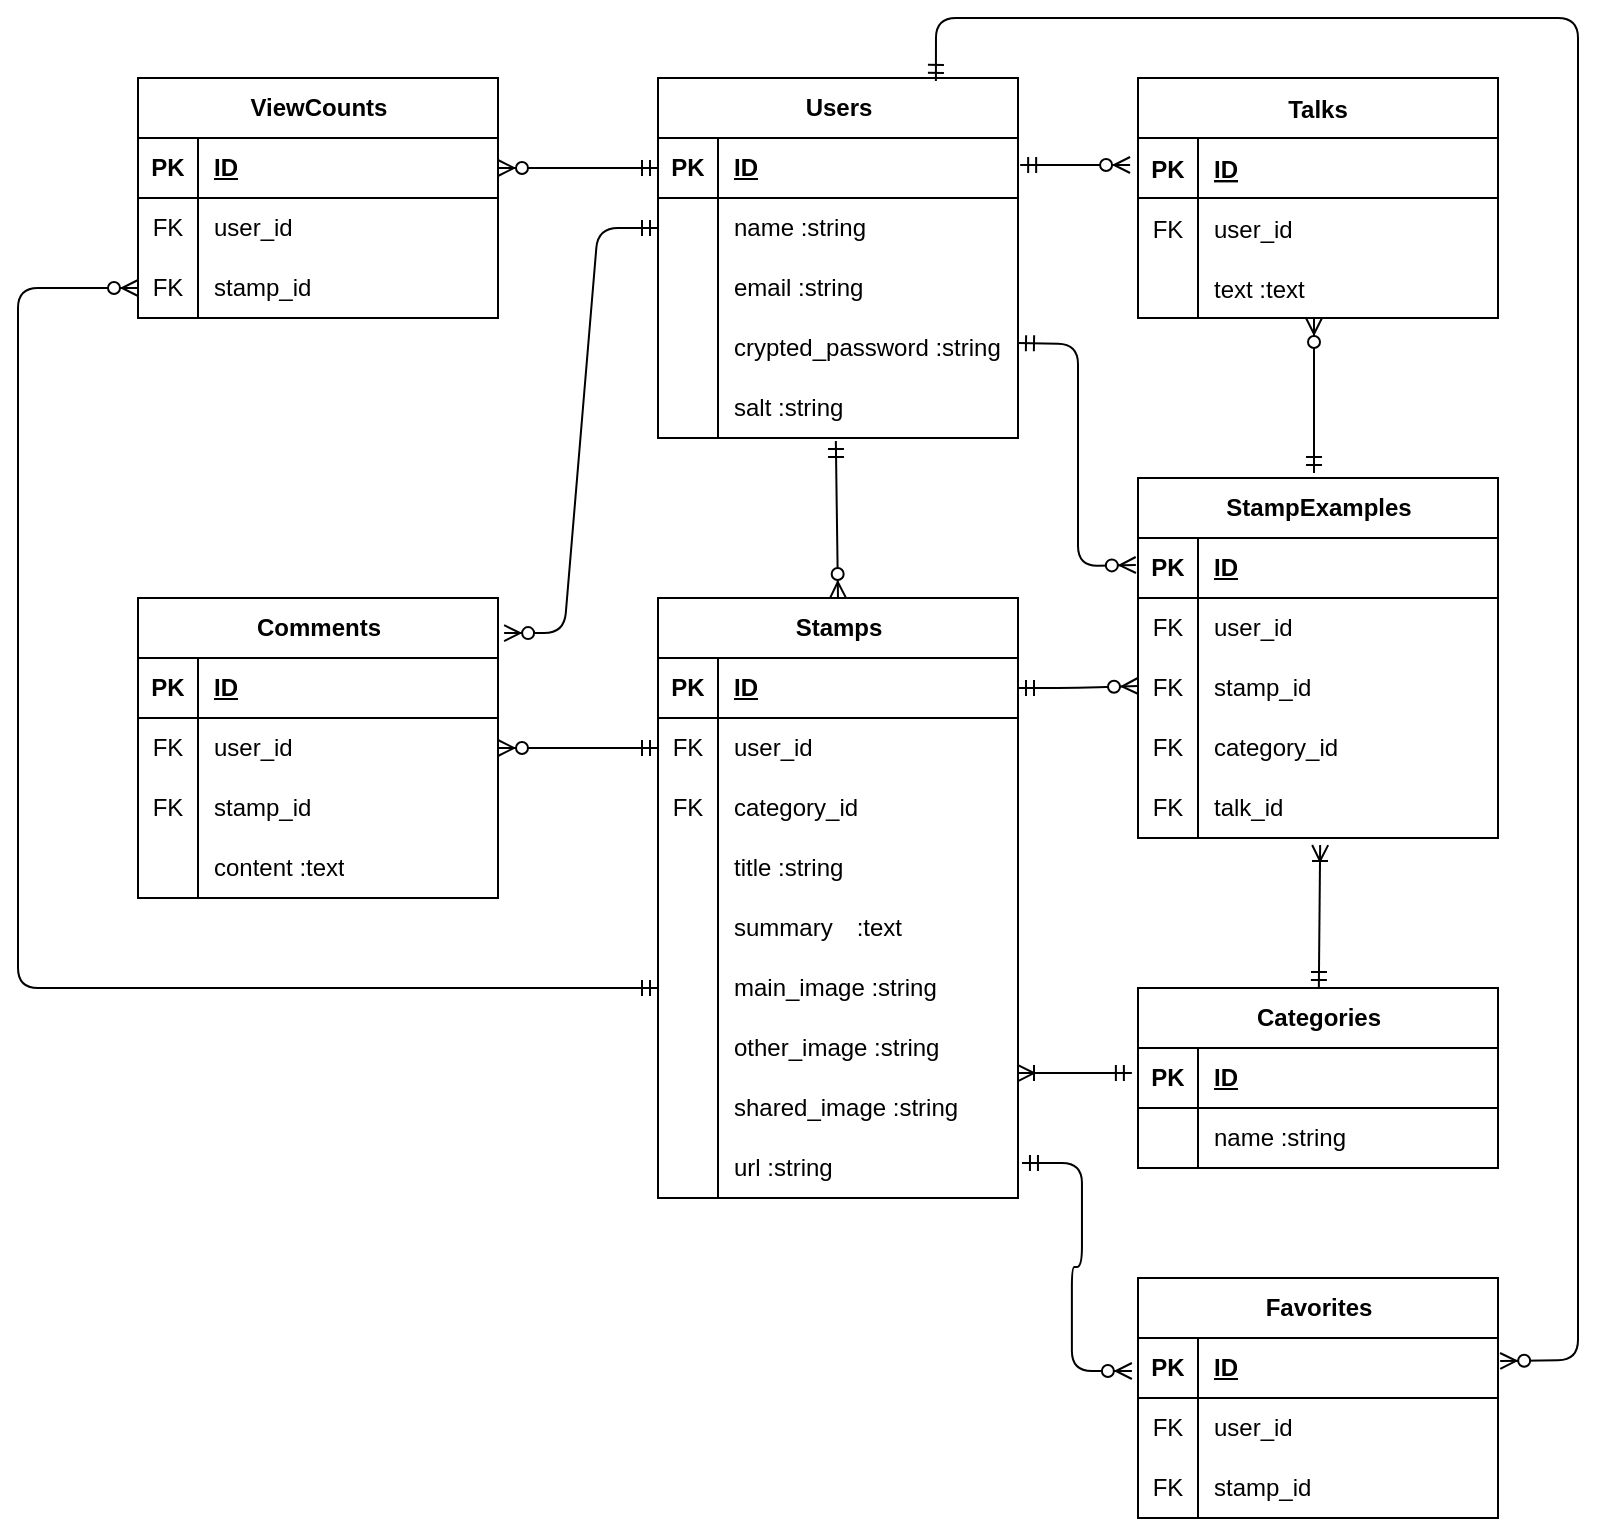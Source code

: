 <mxfile>
    <diagram name="ページ1" id="qMQs6LnfJDLGMekDHOtH">
        <mxGraphModel dx="736" dy="629" grid="1" gridSize="10" guides="1" tooltips="1" connect="0" arrows="1" fold="1" page="1" pageScale="1" pageWidth="827" pageHeight="1169" background="none" math="0" shadow="0">
            <root>
                <mxCell id="0"/>
                <mxCell id="1" parent="0"/>
                <mxCell id="DYSE0-LtlZ-9o9hqrXtO-1" value="Users" style="shape=table;startSize=30;container=1;collapsible=1;childLayout=tableLayout;fixedRows=1;rowLines=0;fontStyle=1;align=center;resizeLast=1;html=1;" parent="1" vertex="1">
                    <mxGeometry x="330" y="40" width="180" height="180" as="geometry">
                        <mxRectangle x="320" y="240" width="70" height="30" as="alternateBounds"/>
                    </mxGeometry>
                </mxCell>
                <mxCell id="DYSE0-LtlZ-9o9hqrXtO-2" value="" style="shape=tableRow;horizontal=0;startSize=0;swimlaneHead=0;swimlaneBody=0;fillColor=none;collapsible=0;dropTarget=0;points=[[0,0.5],[1,0.5]];portConstraint=eastwest;top=0;left=0;right=0;bottom=1;" parent="DYSE0-LtlZ-9o9hqrXtO-1" vertex="1">
                    <mxGeometry y="30" width="180" height="30" as="geometry"/>
                </mxCell>
                <mxCell id="DYSE0-LtlZ-9o9hqrXtO-3" value="PK" style="shape=partialRectangle;connectable=0;fillColor=none;top=0;left=0;bottom=0;right=0;fontStyle=1;overflow=hidden;whiteSpace=wrap;html=1;" parent="DYSE0-LtlZ-9o9hqrXtO-2" vertex="1">
                    <mxGeometry width="30" height="30" as="geometry">
                        <mxRectangle width="30" height="30" as="alternateBounds"/>
                    </mxGeometry>
                </mxCell>
                <mxCell id="DYSE0-LtlZ-9o9hqrXtO-4" value="ID" style="shape=partialRectangle;connectable=0;fillColor=none;top=0;left=0;bottom=0;right=0;align=left;spacingLeft=6;fontStyle=5;overflow=hidden;whiteSpace=wrap;html=1;" parent="DYSE0-LtlZ-9o9hqrXtO-2" vertex="1">
                    <mxGeometry x="30" width="150" height="30" as="geometry">
                        <mxRectangle width="150" height="30" as="alternateBounds"/>
                    </mxGeometry>
                </mxCell>
                <mxCell id="DYSE0-LtlZ-9o9hqrXtO-5" value="" style="shape=tableRow;horizontal=0;startSize=0;swimlaneHead=0;swimlaneBody=0;fillColor=none;collapsible=0;dropTarget=0;points=[[0,0.5],[1,0.5]];portConstraint=eastwest;top=0;left=0;right=0;bottom=0;" parent="DYSE0-LtlZ-9o9hqrXtO-1" vertex="1">
                    <mxGeometry y="60" width="180" height="30" as="geometry"/>
                </mxCell>
                <mxCell id="DYSE0-LtlZ-9o9hqrXtO-6" value="" style="shape=partialRectangle;connectable=0;fillColor=none;top=0;left=0;bottom=0;right=0;editable=1;overflow=hidden;whiteSpace=wrap;html=1;" parent="DYSE0-LtlZ-9o9hqrXtO-5" vertex="1">
                    <mxGeometry width="30" height="30" as="geometry">
                        <mxRectangle width="30" height="30" as="alternateBounds"/>
                    </mxGeometry>
                </mxCell>
                <mxCell id="DYSE0-LtlZ-9o9hqrXtO-7" value="name :string" style="shape=partialRectangle;connectable=0;fillColor=none;top=0;left=0;bottom=0;right=0;align=left;spacingLeft=6;overflow=hidden;whiteSpace=wrap;html=1;strokeColor=#000000;" parent="DYSE0-LtlZ-9o9hqrXtO-5" vertex="1">
                    <mxGeometry x="30" width="150" height="30" as="geometry">
                        <mxRectangle width="150" height="30" as="alternateBounds"/>
                    </mxGeometry>
                </mxCell>
                <mxCell id="DYSE0-LtlZ-9o9hqrXtO-8" value="" style="shape=tableRow;horizontal=0;startSize=0;swimlaneHead=0;swimlaneBody=0;fillColor=none;collapsible=0;dropTarget=0;points=[[0,0.5],[1,0.5]];portConstraint=eastwest;top=0;left=0;right=0;bottom=0;" parent="DYSE0-LtlZ-9o9hqrXtO-1" vertex="1">
                    <mxGeometry y="90" width="180" height="30" as="geometry"/>
                </mxCell>
                <mxCell id="DYSE0-LtlZ-9o9hqrXtO-9" value="" style="shape=partialRectangle;connectable=0;fillColor=none;top=0;left=0;bottom=0;right=0;editable=1;overflow=hidden;whiteSpace=wrap;html=1;" parent="DYSE0-LtlZ-9o9hqrXtO-8" vertex="1">
                    <mxGeometry width="30" height="30" as="geometry">
                        <mxRectangle width="30" height="30" as="alternateBounds"/>
                    </mxGeometry>
                </mxCell>
                <mxCell id="DYSE0-LtlZ-9o9hqrXtO-10" value="email :string" style="shape=partialRectangle;connectable=0;fillColor=none;top=0;left=0;bottom=0;right=0;align=left;spacingLeft=6;overflow=hidden;whiteSpace=wrap;html=1;" parent="DYSE0-LtlZ-9o9hqrXtO-8" vertex="1">
                    <mxGeometry x="30" width="150" height="30" as="geometry">
                        <mxRectangle width="150" height="30" as="alternateBounds"/>
                    </mxGeometry>
                </mxCell>
                <mxCell id="DYSE0-LtlZ-9o9hqrXtO-11" value="" style="shape=tableRow;horizontal=0;startSize=0;swimlaneHead=0;swimlaneBody=0;fillColor=none;collapsible=0;dropTarget=0;points=[[0,0.5],[1,0.5]];portConstraint=eastwest;top=0;left=0;right=0;bottom=0;" parent="DYSE0-LtlZ-9o9hqrXtO-1" vertex="1">
                    <mxGeometry y="120" width="180" height="30" as="geometry"/>
                </mxCell>
                <mxCell id="DYSE0-LtlZ-9o9hqrXtO-12" value="" style="shape=partialRectangle;connectable=0;fillColor=none;top=0;left=0;bottom=0;right=0;editable=1;overflow=hidden;whiteSpace=wrap;html=1;" parent="DYSE0-LtlZ-9o9hqrXtO-11" vertex="1">
                    <mxGeometry width="30" height="30" as="geometry">
                        <mxRectangle width="30" height="30" as="alternateBounds"/>
                    </mxGeometry>
                </mxCell>
                <mxCell id="DYSE0-LtlZ-9o9hqrXtO-13" value="crypted_password :string" style="shape=partialRectangle;connectable=0;fillColor=none;top=0;left=0;bottom=0;right=0;align=left;spacingLeft=6;overflow=hidden;whiteSpace=wrap;html=1;" parent="DYSE0-LtlZ-9o9hqrXtO-11" vertex="1">
                    <mxGeometry x="30" width="150" height="30" as="geometry">
                        <mxRectangle width="150" height="30" as="alternateBounds"/>
                    </mxGeometry>
                </mxCell>
                <mxCell id="DYSE0-LtlZ-9o9hqrXtO-28" style="shape=tableRow;horizontal=0;startSize=0;swimlaneHead=0;swimlaneBody=0;fillColor=none;collapsible=0;dropTarget=0;points=[[0,0.5],[1,0.5]];portConstraint=eastwest;top=0;left=0;right=0;bottom=0;" parent="DYSE0-LtlZ-9o9hqrXtO-1" vertex="1">
                    <mxGeometry y="150" width="180" height="30" as="geometry"/>
                </mxCell>
                <mxCell id="DYSE0-LtlZ-9o9hqrXtO-29" style="shape=partialRectangle;connectable=0;fillColor=none;top=0;left=0;bottom=0;right=0;editable=1;overflow=hidden;whiteSpace=wrap;html=1;" parent="DYSE0-LtlZ-9o9hqrXtO-28" vertex="1">
                    <mxGeometry width="30" height="30" as="geometry">
                        <mxRectangle width="30" height="30" as="alternateBounds"/>
                    </mxGeometry>
                </mxCell>
                <mxCell id="DYSE0-LtlZ-9o9hqrXtO-30" value="salt :string" style="shape=partialRectangle;connectable=0;fillColor=none;top=0;left=0;bottom=0;right=0;align=left;spacingLeft=6;overflow=hidden;whiteSpace=wrap;html=1;" parent="DYSE0-LtlZ-9o9hqrXtO-28" vertex="1">
                    <mxGeometry x="30" width="150" height="30" as="geometry">
                        <mxRectangle width="150" height="30" as="alternateBounds"/>
                    </mxGeometry>
                </mxCell>
                <mxCell id="DYSE0-LtlZ-9o9hqrXtO-53" value="Categories" style="shape=table;startSize=30;container=1;collapsible=1;childLayout=tableLayout;fixedRows=1;rowLines=0;fontStyle=1;align=center;resizeLast=1;html=1;" parent="1" vertex="1">
                    <mxGeometry x="570" y="495" width="180" height="90" as="geometry"/>
                </mxCell>
                <mxCell id="DYSE0-LtlZ-9o9hqrXtO-54" value="" style="shape=tableRow;horizontal=0;startSize=0;swimlaneHead=0;swimlaneBody=0;fillColor=none;collapsible=0;dropTarget=0;points=[[0,0.5],[1,0.5]];portConstraint=eastwest;top=0;left=0;right=0;bottom=1;" parent="DYSE0-LtlZ-9o9hqrXtO-53" vertex="1">
                    <mxGeometry y="30" width="180" height="30" as="geometry"/>
                </mxCell>
                <mxCell id="DYSE0-LtlZ-9o9hqrXtO-55" value="PK" style="shape=partialRectangle;connectable=0;fillColor=none;top=0;left=0;bottom=0;right=0;fontStyle=1;overflow=hidden;whiteSpace=wrap;html=1;" parent="DYSE0-LtlZ-9o9hqrXtO-54" vertex="1">
                    <mxGeometry width="30" height="30" as="geometry">
                        <mxRectangle width="30" height="30" as="alternateBounds"/>
                    </mxGeometry>
                </mxCell>
                <mxCell id="DYSE0-LtlZ-9o9hqrXtO-56" value="ID" style="shape=partialRectangle;connectable=0;fillColor=none;top=0;left=0;bottom=0;right=0;align=left;spacingLeft=6;fontStyle=5;overflow=hidden;whiteSpace=wrap;html=1;" parent="DYSE0-LtlZ-9o9hqrXtO-54" vertex="1">
                    <mxGeometry x="30" width="150" height="30" as="geometry">
                        <mxRectangle width="150" height="30" as="alternateBounds"/>
                    </mxGeometry>
                </mxCell>
                <mxCell id="DYSE0-LtlZ-9o9hqrXtO-57" value="" style="shape=tableRow;horizontal=0;startSize=0;swimlaneHead=0;swimlaneBody=0;fillColor=none;collapsible=0;dropTarget=0;points=[[0,0.5],[1,0.5]];portConstraint=eastwest;top=0;left=0;right=0;bottom=0;" parent="DYSE0-LtlZ-9o9hqrXtO-53" vertex="1">
                    <mxGeometry y="60" width="180" height="30" as="geometry"/>
                </mxCell>
                <mxCell id="DYSE0-LtlZ-9o9hqrXtO-58" value="" style="shape=partialRectangle;connectable=0;fillColor=none;top=0;left=0;bottom=0;right=0;editable=1;overflow=hidden;whiteSpace=wrap;html=1;" parent="DYSE0-LtlZ-9o9hqrXtO-57" vertex="1">
                    <mxGeometry width="30" height="30" as="geometry">
                        <mxRectangle width="30" height="30" as="alternateBounds"/>
                    </mxGeometry>
                </mxCell>
                <mxCell id="DYSE0-LtlZ-9o9hqrXtO-59" value="name :string" style="shape=partialRectangle;connectable=0;fillColor=none;top=0;left=0;bottom=0;right=0;align=left;spacingLeft=6;overflow=hidden;whiteSpace=wrap;html=1;" parent="DYSE0-LtlZ-9o9hqrXtO-57" vertex="1">
                    <mxGeometry x="30" width="150" height="30" as="geometry">
                        <mxRectangle width="150" height="30" as="alternateBounds"/>
                    </mxGeometry>
                </mxCell>
                <mxCell id="DYSE0-LtlZ-9o9hqrXtO-66" value="StampExamples" style="shape=table;startSize=30;container=1;collapsible=1;childLayout=tableLayout;fixedRows=1;rowLines=0;fontStyle=1;align=center;resizeLast=1;html=1;" parent="1" vertex="1">
                    <mxGeometry x="570" y="240" width="180" height="180" as="geometry"/>
                </mxCell>
                <mxCell id="DYSE0-LtlZ-9o9hqrXtO-67" value="" style="shape=tableRow;horizontal=0;startSize=0;swimlaneHead=0;swimlaneBody=0;fillColor=none;collapsible=0;dropTarget=0;points=[[0,0.5],[1,0.5]];portConstraint=eastwest;top=0;left=0;right=0;bottom=1;" parent="DYSE0-LtlZ-9o9hqrXtO-66" vertex="1">
                    <mxGeometry y="30" width="180" height="30" as="geometry"/>
                </mxCell>
                <mxCell id="DYSE0-LtlZ-9o9hqrXtO-68" value="PK" style="shape=partialRectangle;connectable=0;fillColor=none;top=0;left=0;bottom=0;right=0;fontStyle=1;overflow=hidden;whiteSpace=wrap;html=1;" parent="DYSE0-LtlZ-9o9hqrXtO-67" vertex="1">
                    <mxGeometry width="30" height="30" as="geometry">
                        <mxRectangle width="30" height="30" as="alternateBounds"/>
                    </mxGeometry>
                </mxCell>
                <mxCell id="DYSE0-LtlZ-9o9hqrXtO-69" value="ID" style="shape=partialRectangle;connectable=0;fillColor=none;top=0;left=0;bottom=0;right=0;align=left;spacingLeft=6;fontStyle=5;overflow=hidden;whiteSpace=wrap;html=1;" parent="DYSE0-LtlZ-9o9hqrXtO-67" vertex="1">
                    <mxGeometry x="30" width="150" height="30" as="geometry">
                        <mxRectangle width="150" height="30" as="alternateBounds"/>
                    </mxGeometry>
                </mxCell>
                <mxCell id="DYSE0-LtlZ-9o9hqrXtO-70" value="" style="shape=tableRow;horizontal=0;startSize=0;swimlaneHead=0;swimlaneBody=0;fillColor=none;collapsible=0;dropTarget=0;points=[[0,0.5],[1,0.5]];portConstraint=eastwest;top=0;left=0;right=0;bottom=0;" parent="DYSE0-LtlZ-9o9hqrXtO-66" vertex="1">
                    <mxGeometry y="60" width="180" height="30" as="geometry"/>
                </mxCell>
                <mxCell id="DYSE0-LtlZ-9o9hqrXtO-71" value="FK" style="shape=partialRectangle;connectable=0;fillColor=none;top=0;left=0;bottom=0;right=0;editable=1;overflow=hidden;whiteSpace=wrap;html=1;" parent="DYSE0-LtlZ-9o9hqrXtO-70" vertex="1">
                    <mxGeometry width="30" height="30" as="geometry">
                        <mxRectangle width="30" height="30" as="alternateBounds"/>
                    </mxGeometry>
                </mxCell>
                <mxCell id="DYSE0-LtlZ-9o9hqrXtO-72" value="user_id" style="shape=partialRectangle;connectable=0;fillColor=none;top=0;left=0;bottom=0;right=0;align=left;spacingLeft=6;overflow=hidden;whiteSpace=wrap;html=1;" parent="DYSE0-LtlZ-9o9hqrXtO-70" vertex="1">
                    <mxGeometry x="30" width="150" height="30" as="geometry">
                        <mxRectangle width="150" height="30" as="alternateBounds"/>
                    </mxGeometry>
                </mxCell>
                <mxCell id="DYSE0-LtlZ-9o9hqrXtO-184" style="shape=tableRow;horizontal=0;startSize=0;swimlaneHead=0;swimlaneBody=0;fillColor=none;collapsible=0;dropTarget=0;points=[[0,0.5],[1,0.5]];portConstraint=eastwest;top=0;left=0;right=0;bottom=0;" parent="DYSE0-LtlZ-9o9hqrXtO-66" vertex="1">
                    <mxGeometry y="90" width="180" height="30" as="geometry"/>
                </mxCell>
                <mxCell id="DYSE0-LtlZ-9o9hqrXtO-185" value="FK" style="shape=partialRectangle;connectable=0;fillColor=none;top=0;left=0;bottom=0;right=0;editable=1;overflow=hidden;whiteSpace=wrap;html=1;" parent="DYSE0-LtlZ-9o9hqrXtO-184" vertex="1">
                    <mxGeometry width="30" height="30" as="geometry">
                        <mxRectangle width="30" height="30" as="alternateBounds"/>
                    </mxGeometry>
                </mxCell>
                <mxCell id="DYSE0-LtlZ-9o9hqrXtO-186" value="stamp_id" style="shape=partialRectangle;connectable=0;fillColor=none;top=0;left=0;bottom=0;right=0;align=left;spacingLeft=6;overflow=hidden;whiteSpace=wrap;html=1;" parent="DYSE0-LtlZ-9o9hqrXtO-184" vertex="1">
                    <mxGeometry x="30" width="150" height="30" as="geometry">
                        <mxRectangle width="150" height="30" as="alternateBounds"/>
                    </mxGeometry>
                </mxCell>
                <mxCell id="DYSE0-LtlZ-9o9hqrXtO-196" style="shape=tableRow;horizontal=0;startSize=0;swimlaneHead=0;swimlaneBody=0;fillColor=none;collapsible=0;dropTarget=0;points=[[0,0.5],[1,0.5]];portConstraint=eastwest;top=0;left=0;right=0;bottom=0;" parent="DYSE0-LtlZ-9o9hqrXtO-66" vertex="1">
                    <mxGeometry y="120" width="180" height="30" as="geometry"/>
                </mxCell>
                <mxCell id="DYSE0-LtlZ-9o9hqrXtO-197" value="FK" style="shape=partialRectangle;connectable=0;fillColor=none;top=0;left=0;bottom=0;right=0;editable=1;overflow=hidden;whiteSpace=wrap;html=1;" parent="DYSE0-LtlZ-9o9hqrXtO-196" vertex="1">
                    <mxGeometry width="30" height="30" as="geometry">
                        <mxRectangle width="30" height="30" as="alternateBounds"/>
                    </mxGeometry>
                </mxCell>
                <mxCell id="DYSE0-LtlZ-9o9hqrXtO-198" value="category_id" style="shape=partialRectangle;connectable=0;fillColor=none;top=0;left=0;bottom=0;right=0;align=left;spacingLeft=6;overflow=hidden;whiteSpace=wrap;html=1;" parent="DYSE0-LtlZ-9o9hqrXtO-196" vertex="1">
                    <mxGeometry x="30" width="150" height="30" as="geometry">
                        <mxRectangle width="150" height="30" as="alternateBounds"/>
                    </mxGeometry>
                </mxCell>
                <mxCell id="DYSE0-LtlZ-9o9hqrXtO-191" style="shape=tableRow;horizontal=0;startSize=0;swimlaneHead=0;swimlaneBody=0;fillColor=none;collapsible=0;dropTarget=0;points=[[0,0.5],[1,0.5]];portConstraint=eastwest;top=0;left=0;right=0;bottom=0;" parent="DYSE0-LtlZ-9o9hqrXtO-66" vertex="1">
                    <mxGeometry y="150" width="180" height="30" as="geometry"/>
                </mxCell>
                <mxCell id="DYSE0-LtlZ-9o9hqrXtO-192" value="FK" style="shape=partialRectangle;connectable=0;fillColor=none;top=0;left=0;bottom=0;right=0;editable=1;overflow=hidden;whiteSpace=wrap;html=1;" parent="DYSE0-LtlZ-9o9hqrXtO-191" vertex="1">
                    <mxGeometry width="30" height="30" as="geometry">
                        <mxRectangle width="30" height="30" as="alternateBounds"/>
                    </mxGeometry>
                </mxCell>
                <mxCell id="DYSE0-LtlZ-9o9hqrXtO-193" value="talk_id" style="shape=partialRectangle;connectable=0;fillColor=none;top=0;left=0;bottom=0;right=0;align=left;spacingLeft=6;overflow=hidden;whiteSpace=wrap;html=1;" parent="DYSE0-LtlZ-9o9hqrXtO-191" vertex="1">
                    <mxGeometry x="30" width="150" height="30" as="geometry">
                        <mxRectangle width="150" height="30" as="alternateBounds"/>
                    </mxGeometry>
                </mxCell>
                <mxCell id="DYSE0-LtlZ-9o9hqrXtO-79" value="Comments" style="shape=table;startSize=30;container=1;collapsible=1;childLayout=tableLayout;fixedRows=1;rowLines=0;fontStyle=1;align=center;resizeLast=1;html=1;" parent="1" vertex="1">
                    <mxGeometry x="70" y="300" width="180" height="150" as="geometry"/>
                </mxCell>
                <mxCell id="DYSE0-LtlZ-9o9hqrXtO-80" value="" style="shape=tableRow;horizontal=0;startSize=0;swimlaneHead=0;swimlaneBody=0;fillColor=none;collapsible=0;dropTarget=0;points=[[0,0.5],[1,0.5]];portConstraint=eastwest;top=0;left=0;right=0;bottom=1;" parent="DYSE0-LtlZ-9o9hqrXtO-79" vertex="1">
                    <mxGeometry y="30" width="180" height="30" as="geometry"/>
                </mxCell>
                <mxCell id="DYSE0-LtlZ-9o9hqrXtO-81" value="PK" style="shape=partialRectangle;connectable=0;fillColor=none;top=0;left=0;bottom=0;right=0;fontStyle=1;overflow=hidden;whiteSpace=wrap;html=1;" parent="DYSE0-LtlZ-9o9hqrXtO-80" vertex="1">
                    <mxGeometry width="30" height="30" as="geometry">
                        <mxRectangle width="30" height="30" as="alternateBounds"/>
                    </mxGeometry>
                </mxCell>
                <mxCell id="DYSE0-LtlZ-9o9hqrXtO-82" value="ID" style="shape=partialRectangle;connectable=0;fillColor=none;top=0;left=0;bottom=0;right=0;align=left;spacingLeft=6;fontStyle=5;overflow=hidden;whiteSpace=wrap;html=1;" parent="DYSE0-LtlZ-9o9hqrXtO-80" vertex="1">
                    <mxGeometry x="30" width="150" height="30" as="geometry">
                        <mxRectangle width="150" height="30" as="alternateBounds"/>
                    </mxGeometry>
                </mxCell>
                <mxCell id="DYSE0-LtlZ-9o9hqrXtO-86" value="" style="shape=tableRow;horizontal=0;startSize=0;swimlaneHead=0;swimlaneBody=0;fillColor=none;collapsible=0;dropTarget=0;points=[[0,0.5],[1,0.5]];portConstraint=eastwest;top=0;left=0;right=0;bottom=0;" parent="DYSE0-LtlZ-9o9hqrXtO-79" vertex="1">
                    <mxGeometry y="60" width="180" height="30" as="geometry"/>
                </mxCell>
                <mxCell id="DYSE0-LtlZ-9o9hqrXtO-87" value="FK" style="shape=partialRectangle;connectable=0;fillColor=none;top=0;left=0;bottom=0;right=0;editable=1;overflow=hidden;whiteSpace=wrap;html=1;" parent="DYSE0-LtlZ-9o9hqrXtO-86" vertex="1">
                    <mxGeometry width="30" height="30" as="geometry">
                        <mxRectangle width="30" height="30" as="alternateBounds"/>
                    </mxGeometry>
                </mxCell>
                <mxCell id="DYSE0-LtlZ-9o9hqrXtO-88" value="user_id" style="shape=partialRectangle;connectable=0;fillColor=none;top=0;left=0;bottom=0;right=0;align=left;spacingLeft=6;overflow=hidden;whiteSpace=wrap;html=1;" parent="DYSE0-LtlZ-9o9hqrXtO-86" vertex="1">
                    <mxGeometry x="30" width="150" height="30" as="geometry">
                        <mxRectangle width="150" height="30" as="alternateBounds"/>
                    </mxGeometry>
                </mxCell>
                <mxCell id="DYSE0-LtlZ-9o9hqrXtO-89" value="" style="shape=tableRow;horizontal=0;startSize=0;swimlaneHead=0;swimlaneBody=0;fillColor=none;collapsible=0;dropTarget=0;points=[[0,0.5],[1,0.5]];portConstraint=eastwest;top=0;left=0;right=0;bottom=0;" parent="DYSE0-LtlZ-9o9hqrXtO-79" vertex="1">
                    <mxGeometry y="90" width="180" height="30" as="geometry"/>
                </mxCell>
                <mxCell id="DYSE0-LtlZ-9o9hqrXtO-90" value="FK" style="shape=partialRectangle;connectable=0;fillColor=none;top=0;left=0;bottom=0;right=0;editable=1;overflow=hidden;whiteSpace=wrap;html=1;" parent="DYSE0-LtlZ-9o9hqrXtO-89" vertex="1">
                    <mxGeometry width="30" height="30" as="geometry">
                        <mxRectangle width="30" height="30" as="alternateBounds"/>
                    </mxGeometry>
                </mxCell>
                <mxCell id="DYSE0-LtlZ-9o9hqrXtO-91" value="stamp_id" style="shape=partialRectangle;connectable=0;fillColor=none;top=0;left=0;bottom=0;right=0;align=left;spacingLeft=6;overflow=hidden;whiteSpace=wrap;html=1;" parent="DYSE0-LtlZ-9o9hqrXtO-89" vertex="1">
                    <mxGeometry x="30" width="150" height="30" as="geometry">
                        <mxRectangle width="150" height="30" as="alternateBounds"/>
                    </mxGeometry>
                </mxCell>
                <mxCell id="DYSE0-LtlZ-9o9hqrXtO-181" style="shape=tableRow;horizontal=0;startSize=0;swimlaneHead=0;swimlaneBody=0;fillColor=none;collapsible=0;dropTarget=0;points=[[0,0.5],[1,0.5]];portConstraint=eastwest;top=0;left=0;right=0;bottom=0;" parent="DYSE0-LtlZ-9o9hqrXtO-79" vertex="1">
                    <mxGeometry y="120" width="180" height="30" as="geometry"/>
                </mxCell>
                <mxCell id="DYSE0-LtlZ-9o9hqrXtO-182" style="shape=partialRectangle;connectable=0;fillColor=none;top=0;left=0;bottom=0;right=0;editable=1;overflow=hidden;whiteSpace=wrap;html=1;" parent="DYSE0-LtlZ-9o9hqrXtO-181" vertex="1">
                    <mxGeometry width="30" height="30" as="geometry">
                        <mxRectangle width="30" height="30" as="alternateBounds"/>
                    </mxGeometry>
                </mxCell>
                <mxCell id="DYSE0-LtlZ-9o9hqrXtO-183" value="content :text" style="shape=partialRectangle;connectable=0;fillColor=none;top=0;left=0;bottom=0;right=0;align=left;spacingLeft=6;overflow=hidden;whiteSpace=wrap;html=1;" parent="DYSE0-LtlZ-9o9hqrXtO-181" vertex="1">
                    <mxGeometry x="30" width="150" height="30" as="geometry">
                        <mxRectangle width="150" height="30" as="alternateBounds"/>
                    </mxGeometry>
                </mxCell>
                <mxCell id="DYSE0-LtlZ-9o9hqrXtO-92" value="ViewCounts" style="shape=table;startSize=30;container=1;collapsible=1;childLayout=tableLayout;fixedRows=1;rowLines=0;fontStyle=1;align=center;resizeLast=1;html=1;" parent="1" vertex="1">
                    <mxGeometry x="70" y="40" width="180" height="120" as="geometry"/>
                </mxCell>
                <mxCell id="DYSE0-LtlZ-9o9hqrXtO-93" value="" style="shape=tableRow;horizontal=0;startSize=0;swimlaneHead=0;swimlaneBody=0;fillColor=none;collapsible=0;dropTarget=0;points=[[0,0.5],[1,0.5]];portConstraint=eastwest;top=0;left=0;right=0;bottom=1;" parent="DYSE0-LtlZ-9o9hqrXtO-92" vertex="1">
                    <mxGeometry y="30" width="180" height="30" as="geometry"/>
                </mxCell>
                <mxCell id="DYSE0-LtlZ-9o9hqrXtO-94" value="PK" style="shape=partialRectangle;connectable=0;fillColor=none;top=0;left=0;bottom=0;right=0;fontStyle=1;overflow=hidden;whiteSpace=wrap;html=1;" parent="DYSE0-LtlZ-9o9hqrXtO-93" vertex="1">
                    <mxGeometry width="30" height="30" as="geometry">
                        <mxRectangle width="30" height="30" as="alternateBounds"/>
                    </mxGeometry>
                </mxCell>
                <mxCell id="DYSE0-LtlZ-9o9hqrXtO-95" value="ID" style="shape=partialRectangle;connectable=0;fillColor=none;top=0;left=0;bottom=0;right=0;align=left;spacingLeft=6;fontStyle=5;overflow=hidden;whiteSpace=wrap;html=1;" parent="DYSE0-LtlZ-9o9hqrXtO-93" vertex="1">
                    <mxGeometry x="30" width="150" height="30" as="geometry">
                        <mxRectangle width="150" height="30" as="alternateBounds"/>
                    </mxGeometry>
                </mxCell>
                <mxCell id="DYSE0-LtlZ-9o9hqrXtO-96" value="" style="shape=tableRow;horizontal=0;startSize=0;swimlaneHead=0;swimlaneBody=0;fillColor=none;collapsible=0;dropTarget=0;points=[[0,0.5],[1,0.5]];portConstraint=eastwest;top=0;left=0;right=0;bottom=0;" parent="DYSE0-LtlZ-9o9hqrXtO-92" vertex="1">
                    <mxGeometry y="60" width="180" height="30" as="geometry"/>
                </mxCell>
                <mxCell id="DYSE0-LtlZ-9o9hqrXtO-97" value="FK" style="shape=partialRectangle;connectable=0;fillColor=none;top=0;left=0;bottom=0;right=0;editable=1;overflow=hidden;whiteSpace=wrap;html=1;" parent="DYSE0-LtlZ-9o9hqrXtO-96" vertex="1">
                    <mxGeometry width="30" height="30" as="geometry">
                        <mxRectangle width="30" height="30" as="alternateBounds"/>
                    </mxGeometry>
                </mxCell>
                <mxCell id="DYSE0-LtlZ-9o9hqrXtO-98" value="user_id" style="shape=partialRectangle;connectable=0;fillColor=none;top=0;left=0;bottom=0;right=0;align=left;spacingLeft=6;overflow=hidden;whiteSpace=wrap;html=1;" parent="DYSE0-LtlZ-9o9hqrXtO-96" vertex="1">
                    <mxGeometry x="30" width="150" height="30" as="geometry">
                        <mxRectangle width="150" height="30" as="alternateBounds"/>
                    </mxGeometry>
                </mxCell>
                <mxCell id="DYSE0-LtlZ-9o9hqrXtO-99" value="" style="shape=tableRow;horizontal=0;startSize=0;swimlaneHead=0;swimlaneBody=0;fillColor=none;collapsible=0;dropTarget=0;points=[[0,0.5],[1,0.5]];portConstraint=eastwest;top=0;left=0;right=0;bottom=0;" parent="DYSE0-LtlZ-9o9hqrXtO-92" vertex="1">
                    <mxGeometry y="90" width="180" height="30" as="geometry"/>
                </mxCell>
                <mxCell id="DYSE0-LtlZ-9o9hqrXtO-100" value="FK" style="shape=partialRectangle;connectable=0;fillColor=none;top=0;left=0;bottom=0;right=0;editable=1;overflow=hidden;whiteSpace=wrap;html=1;" parent="DYSE0-LtlZ-9o9hqrXtO-99" vertex="1">
                    <mxGeometry width="30" height="30" as="geometry">
                        <mxRectangle width="30" height="30" as="alternateBounds"/>
                    </mxGeometry>
                </mxCell>
                <mxCell id="DYSE0-LtlZ-9o9hqrXtO-101" value="stamp_id" style="shape=partialRectangle;connectable=0;fillColor=none;top=0;left=0;bottom=0;right=0;align=left;spacingLeft=6;overflow=hidden;whiteSpace=wrap;html=1;" parent="DYSE0-LtlZ-9o9hqrXtO-99" vertex="1">
                    <mxGeometry x="30" width="150" height="30" as="geometry">
                        <mxRectangle width="150" height="30" as="alternateBounds"/>
                    </mxGeometry>
                </mxCell>
                <mxCell id="DYSE0-LtlZ-9o9hqrXtO-118" value="Favorites" style="shape=table;startSize=30;container=1;collapsible=1;childLayout=tableLayout;fixedRows=1;rowLines=0;fontStyle=1;align=center;resizeLast=1;html=1;" parent="1" vertex="1">
                    <mxGeometry x="570" y="640" width="180" height="120" as="geometry"/>
                </mxCell>
                <mxCell id="DYSE0-LtlZ-9o9hqrXtO-119" value="" style="shape=tableRow;horizontal=0;startSize=0;swimlaneHead=0;swimlaneBody=0;fillColor=none;collapsible=0;dropTarget=0;points=[[0,0.5],[1,0.5]];portConstraint=eastwest;top=0;left=0;right=0;bottom=1;" parent="DYSE0-LtlZ-9o9hqrXtO-118" vertex="1">
                    <mxGeometry y="30" width="180" height="30" as="geometry"/>
                </mxCell>
                <mxCell id="DYSE0-LtlZ-9o9hqrXtO-120" value="PK" style="shape=partialRectangle;connectable=0;fillColor=none;top=0;left=0;bottom=0;right=0;fontStyle=1;overflow=hidden;whiteSpace=wrap;html=1;" parent="DYSE0-LtlZ-9o9hqrXtO-119" vertex="1">
                    <mxGeometry width="30" height="30" as="geometry">
                        <mxRectangle width="30" height="30" as="alternateBounds"/>
                    </mxGeometry>
                </mxCell>
                <mxCell id="DYSE0-LtlZ-9o9hqrXtO-121" value="ID" style="shape=partialRectangle;connectable=0;fillColor=none;top=0;left=0;bottom=0;right=0;align=left;spacingLeft=6;fontStyle=5;overflow=hidden;whiteSpace=wrap;html=1;" parent="DYSE0-LtlZ-9o9hqrXtO-119" vertex="1">
                    <mxGeometry x="30" width="150" height="30" as="geometry">
                        <mxRectangle width="150" height="30" as="alternateBounds"/>
                    </mxGeometry>
                </mxCell>
                <mxCell id="DYSE0-LtlZ-9o9hqrXtO-122" value="" style="shape=tableRow;horizontal=0;startSize=0;swimlaneHead=0;swimlaneBody=0;fillColor=none;collapsible=0;dropTarget=0;points=[[0,0.5],[1,0.5]];portConstraint=eastwest;top=0;left=0;right=0;bottom=0;" parent="DYSE0-LtlZ-9o9hqrXtO-118" vertex="1">
                    <mxGeometry y="60" width="180" height="30" as="geometry"/>
                </mxCell>
                <mxCell id="DYSE0-LtlZ-9o9hqrXtO-123" value="FK" style="shape=partialRectangle;connectable=0;fillColor=none;top=0;left=0;bottom=0;right=0;editable=1;overflow=hidden;whiteSpace=wrap;html=1;" parent="DYSE0-LtlZ-9o9hqrXtO-122" vertex="1">
                    <mxGeometry width="30" height="30" as="geometry">
                        <mxRectangle width="30" height="30" as="alternateBounds"/>
                    </mxGeometry>
                </mxCell>
                <mxCell id="DYSE0-LtlZ-9o9hqrXtO-124" value="user_id" style="shape=partialRectangle;connectable=0;fillColor=none;top=0;left=0;bottom=0;right=0;align=left;spacingLeft=6;overflow=hidden;whiteSpace=wrap;html=1;" parent="DYSE0-LtlZ-9o9hqrXtO-122" vertex="1">
                    <mxGeometry x="30" width="150" height="30" as="geometry">
                        <mxRectangle width="150" height="30" as="alternateBounds"/>
                    </mxGeometry>
                </mxCell>
                <mxCell id="DYSE0-LtlZ-9o9hqrXtO-125" value="" style="shape=tableRow;horizontal=0;startSize=0;swimlaneHead=0;swimlaneBody=0;fillColor=none;collapsible=0;dropTarget=0;points=[[0,0.5],[1,0.5]];portConstraint=eastwest;top=0;left=0;right=0;bottom=0;" parent="DYSE0-LtlZ-9o9hqrXtO-118" vertex="1">
                    <mxGeometry y="90" width="180" height="30" as="geometry"/>
                </mxCell>
                <mxCell id="DYSE0-LtlZ-9o9hqrXtO-126" value="FK" style="shape=partialRectangle;connectable=0;fillColor=none;top=0;left=0;bottom=0;right=0;editable=1;overflow=hidden;whiteSpace=wrap;html=1;" parent="DYSE0-LtlZ-9o9hqrXtO-125" vertex="1">
                    <mxGeometry width="30" height="30" as="geometry">
                        <mxRectangle width="30" height="30" as="alternateBounds"/>
                    </mxGeometry>
                </mxCell>
                <mxCell id="DYSE0-LtlZ-9o9hqrXtO-127" value="stamp_id" style="shape=partialRectangle;connectable=0;fillColor=none;top=0;left=0;bottom=0;right=0;align=left;spacingLeft=6;overflow=hidden;whiteSpace=wrap;html=1;" parent="DYSE0-LtlZ-9o9hqrXtO-125" vertex="1">
                    <mxGeometry x="30" width="150" height="30" as="geometry">
                        <mxRectangle width="150" height="30" as="alternateBounds"/>
                    </mxGeometry>
                </mxCell>
                <mxCell id="5" value="" style="fontSize=12;html=1;endArrow=ERzeroToMany;startArrow=ERmandOne;entryX=0.5;entryY=0;entryDx=0;entryDy=0;exitX=0.494;exitY=1.05;exitDx=0;exitDy=0;exitPerimeter=0;" edge="1" parent="1" source="DYSE0-LtlZ-9o9hqrXtO-28" target="DYSE0-LtlZ-9o9hqrXtO-31">
                    <mxGeometry width="100" height="100" relative="1" as="geometry">
                        <mxPoint x="170" y="220" as="sourcePoint"/>
                        <mxPoint x="480" y="260" as="targetPoint"/>
                    </mxGeometry>
                </mxCell>
                <mxCell id="7" value="" style="edgeStyle=entityRelationEdgeStyle;fontSize=12;html=1;endArrow=ERzeroToMany;startArrow=ERmandOne;exitX=0;exitY=0.5;exitDx=0;exitDy=0;entryX=1;entryY=0.5;entryDx=0;entryDy=0;" edge="1" parent="1" source="DYSE0-LtlZ-9o9hqrXtO-2" target="DYSE0-LtlZ-9o9hqrXtO-93">
                    <mxGeometry width="100" height="100" relative="1" as="geometry">
                        <mxPoint x="360" y="370" as="sourcePoint"/>
                        <mxPoint x="450" y="59" as="targetPoint"/>
                    </mxGeometry>
                </mxCell>
                <mxCell id="8" value="" style="edgeStyle=entityRelationEdgeStyle;fontSize=12;html=1;endArrow=ERzeroToMany;startArrow=ERmandOne;exitX=0;exitY=0.5;exitDx=0;exitDy=0;entryX=1.017;entryY=0.117;entryDx=0;entryDy=0;entryPerimeter=0;" edge="1" parent="1" source="DYSE0-LtlZ-9o9hqrXtO-5" target="DYSE0-LtlZ-9o9hqrXtO-79">
                    <mxGeometry width="100" height="100" relative="1" as="geometry">
                        <mxPoint x="360" y="370" as="sourcePoint"/>
                        <mxPoint x="460" y="270" as="targetPoint"/>
                    </mxGeometry>
                </mxCell>
                <mxCell id="9" value="" style="edgeStyle=entityRelationEdgeStyle;fontSize=12;html=1;endArrow=ERzeroToMany;startArrow=ERmandOne;exitX=0;exitY=0.5;exitDx=0;exitDy=0;entryX=1;entryY=0.5;entryDx=0;entryDy=0;" edge="1" parent="1" source="DYSE0-LtlZ-9o9hqrXtO-35" target="DYSE0-LtlZ-9o9hqrXtO-86">
                    <mxGeometry width="100" height="100" relative="1" as="geometry">
                        <mxPoint x="360" y="370" as="sourcePoint"/>
                        <mxPoint x="460" y="270" as="targetPoint"/>
                    </mxGeometry>
                </mxCell>
                <mxCell id="DYSE0-LtlZ-9o9hqrXtO-31" value="Stamps" style="shape=table;startSize=30;container=1;collapsible=1;childLayout=tableLayout;fixedRows=1;rowLines=0;fontStyle=1;align=center;resizeLast=1;html=1;" parent="1" vertex="1">
                    <mxGeometry x="330" y="300" width="180" height="300" as="geometry"/>
                </mxCell>
                <mxCell id="DYSE0-LtlZ-9o9hqrXtO-32" value="" style="shape=tableRow;horizontal=0;startSize=0;swimlaneHead=0;swimlaneBody=0;fillColor=none;collapsible=0;dropTarget=0;points=[[0,0.5],[1,0.5]];portConstraint=eastwest;top=0;left=0;right=0;bottom=1;" parent="DYSE0-LtlZ-9o9hqrXtO-31" vertex="1">
                    <mxGeometry y="30" width="180" height="30" as="geometry"/>
                </mxCell>
                <mxCell id="DYSE0-LtlZ-9o9hqrXtO-33" value="PK" style="shape=partialRectangle;connectable=0;fillColor=none;top=0;left=0;bottom=0;right=0;fontStyle=1;overflow=hidden;whiteSpace=wrap;html=1;" parent="DYSE0-LtlZ-9o9hqrXtO-32" vertex="1">
                    <mxGeometry width="30" height="30" as="geometry">
                        <mxRectangle width="30" height="30" as="alternateBounds"/>
                    </mxGeometry>
                </mxCell>
                <mxCell id="DYSE0-LtlZ-9o9hqrXtO-34" value="ID" style="shape=partialRectangle;connectable=0;fillColor=none;top=0;left=0;bottom=0;right=0;align=left;spacingLeft=6;fontStyle=5;overflow=hidden;whiteSpace=wrap;html=1;" parent="DYSE0-LtlZ-9o9hqrXtO-32" vertex="1">
                    <mxGeometry x="30" width="150" height="30" as="geometry">
                        <mxRectangle width="150" height="30" as="alternateBounds"/>
                    </mxGeometry>
                </mxCell>
                <mxCell id="DYSE0-LtlZ-9o9hqrXtO-35" value="" style="shape=tableRow;horizontal=0;startSize=0;swimlaneHead=0;swimlaneBody=0;fillColor=none;collapsible=0;dropTarget=0;points=[[0,0.5],[1,0.5]];portConstraint=eastwest;top=0;left=0;right=0;bottom=0;" parent="DYSE0-LtlZ-9o9hqrXtO-31" vertex="1">
                    <mxGeometry y="60" width="180" height="30" as="geometry"/>
                </mxCell>
                <mxCell id="DYSE0-LtlZ-9o9hqrXtO-36" value="FK" style="shape=partialRectangle;connectable=0;fillColor=none;top=0;left=0;bottom=0;right=0;editable=1;overflow=hidden;whiteSpace=wrap;html=1;" parent="DYSE0-LtlZ-9o9hqrXtO-35" vertex="1">
                    <mxGeometry width="30" height="30" as="geometry">
                        <mxRectangle width="30" height="30" as="alternateBounds"/>
                    </mxGeometry>
                </mxCell>
                <mxCell id="DYSE0-LtlZ-9o9hqrXtO-37" value="user_id" style="shape=partialRectangle;connectable=0;fillColor=none;top=0;left=0;bottom=0;right=0;align=left;spacingLeft=6;overflow=hidden;whiteSpace=wrap;html=1;" parent="DYSE0-LtlZ-9o9hqrXtO-35" vertex="1">
                    <mxGeometry x="30" width="150" height="30" as="geometry">
                        <mxRectangle width="150" height="30" as="alternateBounds"/>
                    </mxGeometry>
                </mxCell>
                <mxCell id="DYSE0-LtlZ-9o9hqrXtO-157" style="shape=tableRow;horizontal=0;startSize=0;swimlaneHead=0;swimlaneBody=0;fillColor=none;collapsible=0;dropTarget=0;points=[[0,0.5],[1,0.5]];portConstraint=eastwest;top=0;left=0;right=0;bottom=0;" parent="DYSE0-LtlZ-9o9hqrXtO-31" vertex="1">
                    <mxGeometry y="90" width="180" height="30" as="geometry"/>
                </mxCell>
                <mxCell id="DYSE0-LtlZ-9o9hqrXtO-158" value="FK" style="shape=partialRectangle;connectable=0;fillColor=none;top=0;left=0;bottom=0;right=0;editable=1;overflow=hidden;whiteSpace=wrap;html=1;" parent="DYSE0-LtlZ-9o9hqrXtO-157" vertex="1">
                    <mxGeometry width="30" height="30" as="geometry">
                        <mxRectangle width="30" height="30" as="alternateBounds"/>
                    </mxGeometry>
                </mxCell>
                <mxCell id="DYSE0-LtlZ-9o9hqrXtO-159" value="category_id" style="shape=partialRectangle;connectable=0;fillColor=none;top=0;left=0;bottom=0;right=0;align=left;spacingLeft=6;overflow=hidden;whiteSpace=wrap;html=1;" parent="DYSE0-LtlZ-9o9hqrXtO-157" vertex="1">
                    <mxGeometry x="30" width="150" height="30" as="geometry">
                        <mxRectangle width="150" height="30" as="alternateBounds"/>
                    </mxGeometry>
                </mxCell>
                <mxCell id="DYSE0-LtlZ-9o9hqrXtO-38" value="" style="shape=tableRow;horizontal=0;startSize=0;swimlaneHead=0;swimlaneBody=0;fillColor=none;collapsible=0;dropTarget=0;points=[[0,0.5],[1,0.5]];portConstraint=eastwest;top=0;left=0;right=0;bottom=0;" parent="DYSE0-LtlZ-9o9hqrXtO-31" vertex="1">
                    <mxGeometry y="120" width="180" height="30" as="geometry"/>
                </mxCell>
                <mxCell id="DYSE0-LtlZ-9o9hqrXtO-39" value="" style="shape=partialRectangle;connectable=0;fillColor=none;top=0;left=0;bottom=0;right=0;editable=1;overflow=hidden;whiteSpace=wrap;html=1;" parent="DYSE0-LtlZ-9o9hqrXtO-38" vertex="1">
                    <mxGeometry width="30" height="30" as="geometry">
                        <mxRectangle width="30" height="30" as="alternateBounds"/>
                    </mxGeometry>
                </mxCell>
                <mxCell id="DYSE0-LtlZ-9o9hqrXtO-40" value="title :string" style="shape=partialRectangle;connectable=0;fillColor=none;top=0;left=0;bottom=0;right=0;align=left;spacingLeft=6;overflow=hidden;whiteSpace=wrap;html=1;" parent="DYSE0-LtlZ-9o9hqrXtO-38" vertex="1">
                    <mxGeometry x="30" width="150" height="30" as="geometry">
                        <mxRectangle width="150" height="30" as="alternateBounds"/>
                    </mxGeometry>
                </mxCell>
                <mxCell id="DYSE0-LtlZ-9o9hqrXtO-41" value="" style="shape=tableRow;horizontal=0;startSize=0;swimlaneHead=0;swimlaneBody=0;fillColor=none;collapsible=0;dropTarget=0;points=[[0,0.5],[1,0.5]];portConstraint=eastwest;top=0;left=0;right=0;bottom=0;" parent="DYSE0-LtlZ-9o9hqrXtO-31" vertex="1">
                    <mxGeometry y="150" width="180" height="30" as="geometry"/>
                </mxCell>
                <mxCell id="DYSE0-LtlZ-9o9hqrXtO-42" value="" style="shape=partialRectangle;connectable=0;fillColor=none;top=0;left=0;bottom=0;right=0;editable=1;overflow=hidden;whiteSpace=wrap;html=1;" parent="DYSE0-LtlZ-9o9hqrXtO-41" vertex="1">
                    <mxGeometry width="30" height="30" as="geometry">
                        <mxRectangle width="30" height="30" as="alternateBounds"/>
                    </mxGeometry>
                </mxCell>
                <mxCell id="DYSE0-LtlZ-9o9hqrXtO-43" value="summary　:text" style="shape=partialRectangle;connectable=0;fillColor=none;top=0;left=0;bottom=0;right=0;align=left;spacingLeft=6;overflow=hidden;whiteSpace=wrap;html=1;" parent="DYSE0-LtlZ-9o9hqrXtO-41" vertex="1">
                    <mxGeometry x="30" width="150" height="30" as="geometry">
                        <mxRectangle width="150" height="30" as="alternateBounds"/>
                    </mxGeometry>
                </mxCell>
                <mxCell id="DYSE0-LtlZ-9o9hqrXtO-44" style="shape=tableRow;horizontal=0;startSize=0;swimlaneHead=0;swimlaneBody=0;fillColor=none;collapsible=0;dropTarget=0;points=[[0,0.5],[1,0.5]];portConstraint=eastwest;top=0;left=0;right=0;bottom=0;" parent="DYSE0-LtlZ-9o9hqrXtO-31" vertex="1">
                    <mxGeometry y="180" width="180" height="30" as="geometry"/>
                </mxCell>
                <mxCell id="DYSE0-LtlZ-9o9hqrXtO-45" style="shape=partialRectangle;connectable=0;fillColor=none;top=0;left=0;bottom=0;right=0;editable=1;overflow=hidden;whiteSpace=wrap;html=1;" parent="DYSE0-LtlZ-9o9hqrXtO-44" vertex="1">
                    <mxGeometry width="30" height="30" as="geometry">
                        <mxRectangle width="30" height="30" as="alternateBounds"/>
                    </mxGeometry>
                </mxCell>
                <mxCell id="DYSE0-LtlZ-9o9hqrXtO-46" value="main_image :string" style="shape=partialRectangle;connectable=0;fillColor=none;top=0;left=0;bottom=0;right=0;align=left;spacingLeft=6;overflow=hidden;whiteSpace=wrap;html=1;" parent="DYSE0-LtlZ-9o9hqrXtO-44" vertex="1">
                    <mxGeometry x="30" width="150" height="30" as="geometry">
                        <mxRectangle width="150" height="30" as="alternateBounds"/>
                    </mxGeometry>
                </mxCell>
                <mxCell id="DYSE0-LtlZ-9o9hqrXtO-47" style="shape=tableRow;horizontal=0;startSize=0;swimlaneHead=0;swimlaneBody=0;fillColor=none;collapsible=0;dropTarget=0;points=[[0,0.5],[1,0.5]];portConstraint=eastwest;top=0;left=0;right=0;bottom=0;" parent="DYSE0-LtlZ-9o9hqrXtO-31" vertex="1">
                    <mxGeometry y="210" width="180" height="30" as="geometry"/>
                </mxCell>
                <mxCell id="DYSE0-LtlZ-9o9hqrXtO-48" style="shape=partialRectangle;connectable=0;fillColor=none;top=0;left=0;bottom=0;right=0;editable=1;overflow=hidden;whiteSpace=wrap;html=1;" parent="DYSE0-LtlZ-9o9hqrXtO-47" vertex="1">
                    <mxGeometry width="30" height="30" as="geometry">
                        <mxRectangle width="30" height="30" as="alternateBounds"/>
                    </mxGeometry>
                </mxCell>
                <mxCell id="DYSE0-LtlZ-9o9hqrXtO-49" value="other_image :string" style="shape=partialRectangle;connectable=0;fillColor=none;top=0;left=0;bottom=0;right=0;align=left;spacingLeft=6;overflow=hidden;whiteSpace=wrap;html=1;" parent="DYSE0-LtlZ-9o9hqrXtO-47" vertex="1">
                    <mxGeometry x="30" width="150" height="30" as="geometry">
                        <mxRectangle width="150" height="30" as="alternateBounds"/>
                    </mxGeometry>
                </mxCell>
                <mxCell id="2" style="shape=tableRow;horizontal=0;startSize=0;swimlaneHead=0;swimlaneBody=0;fillColor=none;collapsible=0;dropTarget=0;points=[[0,0.5],[1,0.5]];portConstraint=eastwest;top=0;left=0;right=0;bottom=0;" vertex="1" parent="DYSE0-LtlZ-9o9hqrXtO-31">
                    <mxGeometry y="240" width="180" height="30" as="geometry"/>
                </mxCell>
                <mxCell id="3" style="shape=partialRectangle;connectable=0;fillColor=none;top=0;left=0;bottom=0;right=0;editable=1;overflow=hidden;whiteSpace=wrap;html=1;" vertex="1" parent="2">
                    <mxGeometry width="30" height="30" as="geometry">
                        <mxRectangle width="30" height="30" as="alternateBounds"/>
                    </mxGeometry>
                </mxCell>
                <mxCell id="4" value="shared_image :string" style="shape=partialRectangle;connectable=0;fillColor=none;top=0;left=0;bottom=0;right=0;align=left;spacingLeft=6;overflow=hidden;whiteSpace=wrap;html=1;" vertex="1" parent="2">
                    <mxGeometry x="30" width="150" height="30" as="geometry">
                        <mxRectangle width="150" height="30" as="alternateBounds"/>
                    </mxGeometry>
                </mxCell>
                <mxCell id="DYSE0-LtlZ-9o9hqrXtO-50" style="shape=tableRow;horizontal=0;startSize=0;swimlaneHead=0;swimlaneBody=0;fillColor=none;collapsible=0;dropTarget=0;points=[[0,0.5],[1,0.5]];portConstraint=eastwest;top=0;left=0;right=0;bottom=0;" parent="DYSE0-LtlZ-9o9hqrXtO-31" vertex="1">
                    <mxGeometry y="270" width="180" height="30" as="geometry"/>
                </mxCell>
                <mxCell id="DYSE0-LtlZ-9o9hqrXtO-51" style="shape=partialRectangle;connectable=0;fillColor=none;top=0;left=0;bottom=0;right=0;editable=1;overflow=hidden;whiteSpace=wrap;html=1;" parent="DYSE0-LtlZ-9o9hqrXtO-50" vertex="1">
                    <mxGeometry width="30" height="30" as="geometry">
                        <mxRectangle width="30" height="30" as="alternateBounds"/>
                    </mxGeometry>
                </mxCell>
                <mxCell id="DYSE0-LtlZ-9o9hqrXtO-52" value="url :string" style="shape=partialRectangle;connectable=0;fillColor=none;top=0;left=0;bottom=0;right=0;align=left;spacingLeft=6;overflow=hidden;whiteSpace=wrap;html=1;" parent="DYSE0-LtlZ-9o9hqrXtO-50" vertex="1">
                    <mxGeometry x="30" width="150" height="30" as="geometry">
                        <mxRectangle width="150" height="30" as="alternateBounds"/>
                    </mxGeometry>
                </mxCell>
                <mxCell id="13" value="" style="fontSize=12;html=1;endArrow=ERzeroToMany;startArrow=ERmandOne;entryX=0;entryY=0.5;entryDx=0;entryDy=0;exitX=0;exitY=0.5;exitDx=0;exitDy=0;" edge="1" parent="1" source="DYSE0-LtlZ-9o9hqrXtO-44" target="DYSE0-LtlZ-9o9hqrXtO-99">
                    <mxGeometry width="100" height="100" relative="1" as="geometry">
                        <mxPoint x="370" y="240" as="sourcePoint"/>
                        <mxPoint x="30" y="495" as="targetPoint"/>
                        <Array as="points">
                            <mxPoint x="10" y="495"/>
                            <mxPoint x="10" y="145"/>
                        </Array>
                    </mxGeometry>
                </mxCell>
                <mxCell id="14" value="" style="edgeStyle=entityRelationEdgeStyle;fontSize=12;html=1;endArrow=ERzeroToMany;startArrow=ERmandOne;exitX=1.006;exitY=0.45;exitDx=0;exitDy=0;entryX=-0.022;entryY=0.45;entryDx=0;entryDy=0;exitPerimeter=0;entryPerimeter=0;" edge="1" parent="1" source="DYSE0-LtlZ-9o9hqrXtO-2" target="17">
                    <mxGeometry width="100" height="100" relative="1" as="geometry">
                        <mxPoint x="570" y="340" as="sourcePoint"/>
                        <mxPoint x="670" y="240" as="targetPoint"/>
                    </mxGeometry>
                </mxCell>
                <mxCell id="16" value="Talks" style="shape=table;startSize=30;container=1;collapsible=1;childLayout=tableLayout;fixedRows=1;rowLines=0;fontStyle=1;align=center;resizeLast=1;" vertex="1" parent="1">
                    <mxGeometry x="570" y="40" width="180" height="120" as="geometry"/>
                </mxCell>
                <mxCell id="17" value="" style="shape=tableRow;horizontal=0;startSize=0;swimlaneHead=0;swimlaneBody=0;fillColor=none;collapsible=0;dropTarget=0;points=[[0,0.5],[1,0.5]];portConstraint=eastwest;top=0;left=0;right=0;bottom=1;" vertex="1" parent="16">
                    <mxGeometry y="30" width="180" height="30" as="geometry"/>
                </mxCell>
                <mxCell id="18" value="PK" style="shape=partialRectangle;connectable=0;fillColor=none;top=0;left=0;bottom=0;right=0;fontStyle=1;overflow=hidden;" vertex="1" parent="17">
                    <mxGeometry width="30" height="30" as="geometry">
                        <mxRectangle width="30" height="30" as="alternateBounds"/>
                    </mxGeometry>
                </mxCell>
                <mxCell id="19" value="ID" style="shape=partialRectangle;connectable=0;fillColor=none;top=0;left=0;bottom=0;right=0;align=left;spacingLeft=6;fontStyle=5;overflow=hidden;" vertex="1" parent="17">
                    <mxGeometry x="30" width="150" height="30" as="geometry">
                        <mxRectangle width="150" height="30" as="alternateBounds"/>
                    </mxGeometry>
                </mxCell>
                <mxCell id="20" value="" style="shape=tableRow;horizontal=0;startSize=0;swimlaneHead=0;swimlaneBody=0;fillColor=none;collapsible=0;dropTarget=0;points=[[0,0.5],[1,0.5]];portConstraint=eastwest;top=0;left=0;right=0;bottom=0;" vertex="1" parent="16">
                    <mxGeometry y="60" width="180" height="30" as="geometry"/>
                </mxCell>
                <mxCell id="21" value="FK" style="shape=partialRectangle;connectable=0;fillColor=none;top=0;left=0;bottom=0;right=0;editable=1;overflow=hidden;" vertex="1" parent="20">
                    <mxGeometry width="30" height="30" as="geometry">
                        <mxRectangle width="30" height="30" as="alternateBounds"/>
                    </mxGeometry>
                </mxCell>
                <mxCell id="22" value="user_id" style="shape=partialRectangle;connectable=0;fillColor=none;top=0;left=0;bottom=0;right=0;align=left;spacingLeft=6;overflow=hidden;" vertex="1" parent="20">
                    <mxGeometry x="30" width="150" height="30" as="geometry">
                        <mxRectangle width="150" height="30" as="alternateBounds"/>
                    </mxGeometry>
                </mxCell>
                <mxCell id="23" value="" style="shape=tableRow;horizontal=0;startSize=0;swimlaneHead=0;swimlaneBody=0;fillColor=none;collapsible=0;dropTarget=0;points=[[0,0.5],[1,0.5]];portConstraint=eastwest;top=0;left=0;right=0;bottom=0;" vertex="1" parent="16">
                    <mxGeometry y="90" width="180" height="30" as="geometry"/>
                </mxCell>
                <mxCell id="24" value="" style="shape=partialRectangle;connectable=0;fillColor=none;top=0;left=0;bottom=0;right=0;editable=1;overflow=hidden;" vertex="1" parent="23">
                    <mxGeometry width="30" height="30" as="geometry">
                        <mxRectangle width="30" height="30" as="alternateBounds"/>
                    </mxGeometry>
                </mxCell>
                <mxCell id="25" value="text :text" style="shape=partialRectangle;connectable=0;fillColor=none;top=0;left=0;bottom=0;right=0;align=left;spacingLeft=6;overflow=hidden;" vertex="1" parent="23">
                    <mxGeometry x="30" width="150" height="30" as="geometry">
                        <mxRectangle width="150" height="30" as="alternateBounds"/>
                    </mxGeometry>
                </mxCell>
                <mxCell id="11" value="" style="fontSize=12;html=1;endArrow=ERzeroToMany;startArrow=ERmandOne;exitX=1;exitY=0.417;exitDx=0;exitDy=0;entryX=-0.006;entryY=0.45;entryDx=0;entryDy=0;exitPerimeter=0;entryPerimeter=0;" edge="1" parent="1" source="DYSE0-LtlZ-9o9hqrXtO-11" target="DYSE0-LtlZ-9o9hqrXtO-67">
                    <mxGeometry width="100" height="100" relative="1" as="geometry">
                        <mxPoint x="460" y="270" as="sourcePoint"/>
                        <mxPoint x="360" y="370" as="targetPoint"/>
                        <Array as="points">
                            <mxPoint x="540" y="173"/>
                            <mxPoint x="540" y="284"/>
                        </Array>
                    </mxGeometry>
                </mxCell>
                <mxCell id="29" value="" style="edgeStyle=entityRelationEdgeStyle;fontSize=12;html=1;endArrow=ERzeroToMany;startArrow=ERmandOne;" edge="1" parent="1" source="DYSE0-LtlZ-9o9hqrXtO-32">
                    <mxGeometry width="100" height="100" relative="1" as="geometry">
                        <mxPoint x="470" y="330" as="sourcePoint"/>
                        <mxPoint x="570" y="344" as="targetPoint"/>
                    </mxGeometry>
                </mxCell>
                <mxCell id="30" value="" style="fontSize=12;html=1;endArrow=ERzeroToMany;startArrow=ERmandOne;exitX=0.489;exitY=-0.014;exitDx=0;exitDy=0;exitPerimeter=0;" edge="1" parent="1" source="DYSE0-LtlZ-9o9hqrXtO-66">
                    <mxGeometry width="100" height="100" relative="1" as="geometry">
                        <mxPoint x="470" y="330" as="sourcePoint"/>
                        <mxPoint x="658" y="160" as="targetPoint"/>
                    </mxGeometry>
                </mxCell>
                <mxCell id="31" value="" style="fontSize=12;html=1;endArrow=ERoneToMany;startArrow=ERmandOne;entryX=0.506;entryY=1.117;entryDx=0;entryDy=0;entryPerimeter=0;" edge="1" parent="1" source="DYSE0-LtlZ-9o9hqrXtO-53" target="DYSE0-LtlZ-9o9hqrXtO-191">
                    <mxGeometry width="100" height="100" relative="1" as="geometry">
                        <mxPoint x="590" y="530" as="sourcePoint"/>
                        <mxPoint x="690" y="430" as="targetPoint"/>
                    </mxGeometry>
                </mxCell>
                <mxCell id="32" value="" style="fontSize=12;html=1;endArrow=ERoneToMany;startArrow=ERmandOne;exitX=-0.017;exitY=0.417;exitDx=0;exitDy=0;exitPerimeter=0;entryX=1;entryY=0.917;entryDx=0;entryDy=0;entryPerimeter=0;" edge="1" parent="1" source="DYSE0-LtlZ-9o9hqrXtO-54" target="DYSE0-LtlZ-9o9hqrXtO-47">
                    <mxGeometry width="100" height="100" relative="1" as="geometry">
                        <mxPoint x="520" y="540" as="sourcePoint"/>
                        <mxPoint x="620" y="440" as="targetPoint"/>
                    </mxGeometry>
                </mxCell>
                <mxCell id="33" value="" style="edgeStyle=entityRelationEdgeStyle;fontSize=12;html=1;endArrow=ERzeroToMany;startArrow=ERmandOne;entryX=-0.017;entryY=0.55;entryDx=0;entryDy=0;entryPerimeter=0;exitX=1.011;exitY=0.417;exitDx=0;exitDy=0;exitPerimeter=0;" edge="1" parent="1" source="DYSE0-LtlZ-9o9hqrXtO-50" target="DYSE0-LtlZ-9o9hqrXtO-119">
                    <mxGeometry width="100" height="100" relative="1" as="geometry">
                        <mxPoint x="430" y="710" as="sourcePoint"/>
                        <mxPoint x="530" y="610" as="targetPoint"/>
                    </mxGeometry>
                </mxCell>
                <mxCell id="34" value="" style="fontSize=12;html=1;endArrow=ERzeroToMany;startArrow=ERmandOne;entryX=1.006;entryY=0.383;entryDx=0;entryDy=0;entryPerimeter=0;exitX=0.772;exitY=0.008;exitDx=0;exitDy=0;exitPerimeter=0;" edge="1" parent="1" source="DYSE0-LtlZ-9o9hqrXtO-1" target="DYSE0-LtlZ-9o9hqrXtO-119">
                    <mxGeometry width="100" height="100" relative="1" as="geometry">
                        <mxPoint x="590" y="640" as="sourcePoint"/>
                        <mxPoint x="690" y="540" as="targetPoint"/>
                        <Array as="points">
                            <mxPoint x="469" y="10"/>
                            <mxPoint x="790" y="10"/>
                            <mxPoint x="790" y="681"/>
                        </Array>
                    </mxGeometry>
                </mxCell>
            </root>
        </mxGraphModel>
    </diagram>
</mxfile>
